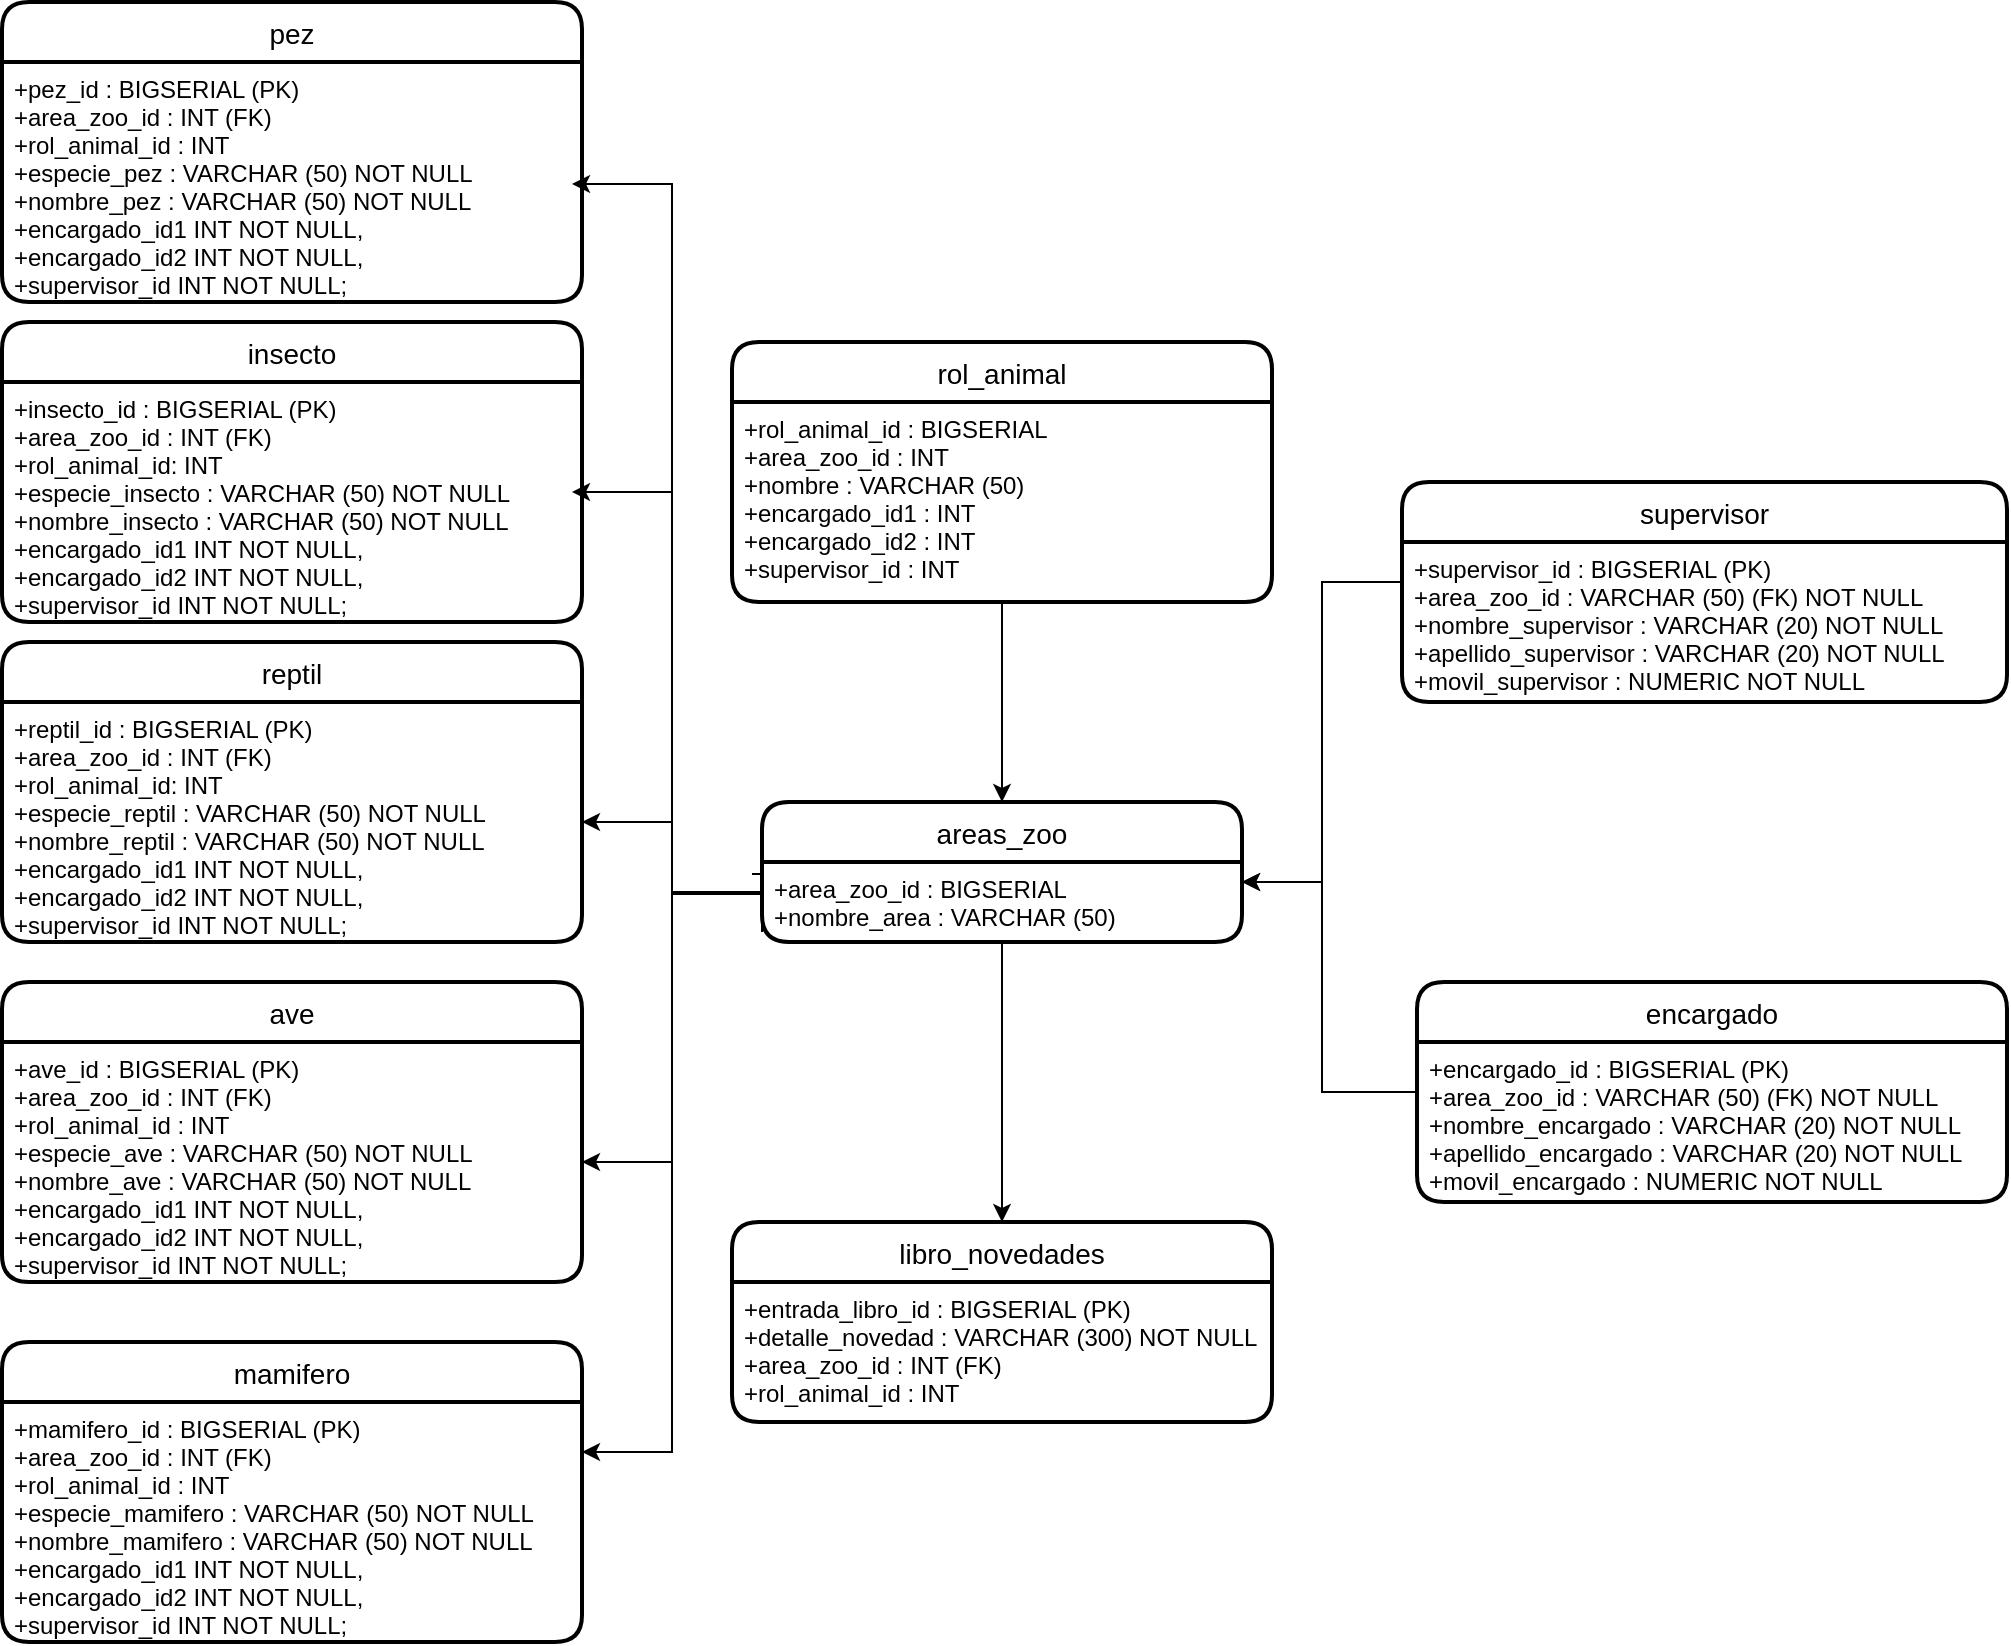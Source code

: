 <mxfile version="14.0.1" type="device"><diagram id="daH1ZvhwVZwVx1b2ZrHW" name="Page-1"><mxGraphModel dx="744" dy="393" grid="1" gridSize="10" guides="1" tooltips="1" connect="1" arrows="1" fold="1" page="1" pageScale="1" pageWidth="1100" pageHeight="850" math="0" shadow="0"><root><mxCell id="0"/><mxCell id="1" parent="0"/><mxCell id="paqpLmH_ho3VIcE7FJck-5" value="pez" style="swimlane;childLayout=stackLayout;horizontal=1;startSize=30;horizontalStack=0;rounded=1;fontSize=14;fontStyle=0;strokeWidth=2;resizeParent=0;resizeLast=1;shadow=0;dashed=0;align=center;" parent="1" vertex="1"><mxGeometry x="60" y="10" width="290" height="150" as="geometry"/></mxCell><mxCell id="paqpLmH_ho3VIcE7FJck-6" value="+pez_id : BIGSERIAL (PK)&#10;+area_zoo_id : INT (FK)&#10;+rol_animal_id : INT&#10;+especie_pez : VARCHAR (50) NOT NULL&#10;+nombre_pez : VARCHAR (50) NOT NULL&#10;+encargado_id1 INT NOT NULL,&#10;+encargado_id2 INT NOT NULL,&#10;+supervisor_id INT NOT NULL;" style="align=left;strokeColor=none;fillColor=none;spacingLeft=4;fontSize=12;verticalAlign=top;resizable=0;rotatable=0;part=1;" parent="paqpLmH_ho3VIcE7FJck-5" vertex="1"><mxGeometry y="30" width="290" height="120" as="geometry"/></mxCell><mxCell id="paqpLmH_ho3VIcE7FJck-7" value="supervisor" style="swimlane;childLayout=stackLayout;horizontal=1;startSize=30;horizontalStack=0;rounded=1;fontSize=14;fontStyle=0;strokeWidth=2;resizeParent=0;resizeLast=1;shadow=0;dashed=0;align=center;" parent="1" vertex="1"><mxGeometry x="760" y="250" width="302.5" height="110" as="geometry"/></mxCell><mxCell id="paqpLmH_ho3VIcE7FJck-8" value="+supervisor_id : BIGSERIAL (PK)&#10;+area_zoo_id : VARCHAR (50) (FK) NOT NULL&#10;+nombre_supervisor : VARCHAR (20) NOT NULL&#10;+apellido_supervisor : VARCHAR (20) NOT NULL&#10;+movil_supervisor : NUMERIC NOT NULL&#10;" style="align=left;strokeColor=none;fillColor=none;spacingLeft=4;fontSize=12;verticalAlign=top;resizable=0;rotatable=0;part=1;" parent="paqpLmH_ho3VIcE7FJck-7" vertex="1"><mxGeometry y="30" width="302.5" height="80" as="geometry"/></mxCell><mxCell id="paqpLmH_ho3VIcE7FJck-9" value="libro_novedades" style="swimlane;childLayout=stackLayout;horizontal=1;startSize=30;horizontalStack=0;rounded=1;fontSize=14;fontStyle=0;strokeWidth=2;resizeParent=0;resizeLast=1;shadow=0;dashed=0;align=center;" parent="1" vertex="1"><mxGeometry x="425" y="620" width="270" height="100" as="geometry"/></mxCell><mxCell id="paqpLmH_ho3VIcE7FJck-10" value="+entrada_libro_id : BIGSERIAL (PK)&#10;+detalle_novedad : VARCHAR (300) NOT NULL&#10;+area_zoo_id : INT (FK)&#10;+rol_animal_id : INT" style="align=left;strokeColor=none;fillColor=none;spacingLeft=4;fontSize=12;verticalAlign=top;resizable=0;rotatable=0;part=1;" parent="paqpLmH_ho3VIcE7FJck-9" vertex="1"><mxGeometry y="30" width="270" height="70" as="geometry"/></mxCell><mxCell id="tHioXNeJ_RFnvAfp1pfF-19" style="edgeStyle=orthogonalEdgeStyle;rounded=0;orthogonalLoop=1;jettySize=auto;html=1;exitX=0;exitY=0.5;exitDx=0;exitDy=0;" parent="1" edge="1"><mxGeometry relative="1" as="geometry"><mxPoint x="680" y="450" as="targetPoint"/><mxPoint x="767.5" y="555" as="sourcePoint"/><Array as="points"><mxPoint x="720" y="555"/><mxPoint x="720" y="450"/></Array></mxGeometry></mxCell><mxCell id="paqpLmH_ho3VIcE7FJck-13" value="encargado" style="swimlane;childLayout=stackLayout;horizontal=1;startSize=30;horizontalStack=0;rounded=1;fontSize=14;fontStyle=0;strokeWidth=2;resizeParent=0;resizeLast=1;shadow=0;dashed=0;align=center;" parent="1" vertex="1"><mxGeometry x="767.5" y="500" width="295" height="110" as="geometry"/></mxCell><mxCell id="paqpLmH_ho3VIcE7FJck-14" value="+encargado_id : BIGSERIAL (PK)&#10;+area_zoo_id : VARCHAR (50) (FK) NOT NULL&#10;+nombre_encargado : VARCHAR (20) NOT NULL&#10;+apellido_encargado : VARCHAR (20) NOT NULL&#10;+movil_encargado : NUMERIC NOT NULL&#10;" style="align=left;strokeColor=none;fillColor=none;spacingLeft=4;fontSize=12;verticalAlign=top;resizable=0;rotatable=0;part=1;" parent="paqpLmH_ho3VIcE7FJck-13" vertex="1"><mxGeometry y="30" width="295" height="80" as="geometry"/></mxCell><mxCell id="paqpLmH_ho3VIcE7FJck-18" value="insecto" style="swimlane;childLayout=stackLayout;horizontal=1;startSize=30;horizontalStack=0;rounded=1;fontSize=14;fontStyle=0;strokeWidth=2;resizeParent=0;resizeLast=1;shadow=0;dashed=0;align=center;" parent="1" vertex="1"><mxGeometry x="60" y="170" width="290" height="150" as="geometry"/></mxCell><mxCell id="paqpLmH_ho3VIcE7FJck-19" value="+insecto_id : BIGSERIAL (PK)&#10;+area_zoo_id : INT (FK)&#10;+rol_animal_id: INT&#10;+especie_insecto : VARCHAR (50) NOT NULL&#10;+nombre_insecto : VARCHAR (50) NOT NULL&#10;+encargado_id1 INT NOT NULL,&#10;+encargado_id2 INT NOT NULL,&#10;+supervisor_id INT NOT NULL;" style="align=left;strokeColor=none;fillColor=none;spacingLeft=4;fontSize=12;verticalAlign=top;resizable=0;rotatable=0;part=1;" parent="paqpLmH_ho3VIcE7FJck-18" vertex="1"><mxGeometry y="30" width="290" height="120" as="geometry"/></mxCell><mxCell id="paqpLmH_ho3VIcE7FJck-20" value="reptil" style="swimlane;childLayout=stackLayout;horizontal=1;startSize=30;horizontalStack=0;rounded=1;fontSize=14;fontStyle=0;strokeWidth=2;resizeParent=0;resizeLast=1;shadow=0;dashed=0;align=center;" parent="1" vertex="1"><mxGeometry x="60" y="330" width="290" height="150" as="geometry"/></mxCell><mxCell id="paqpLmH_ho3VIcE7FJck-21" value="+reptil_id : BIGSERIAL (PK)&#10;+area_zoo_id : INT (FK)&#10;+rol_animal_id: INT&#10;+especie_reptil : VARCHAR (50) NOT NULL&#10;+nombre_reptil : VARCHAR (50) NOT NULL&#10;+encargado_id1 INT NOT NULL,&#10;+encargado_id2 INT NOT NULL,&#10;+supervisor_id INT NOT NULL;" style="align=left;strokeColor=none;fillColor=none;spacingLeft=4;fontSize=12;verticalAlign=top;resizable=0;rotatable=0;part=1;" parent="paqpLmH_ho3VIcE7FJck-20" vertex="1"><mxGeometry y="30" width="290" height="120" as="geometry"/></mxCell><mxCell id="paqpLmH_ho3VIcE7FJck-22" value="ave" style="swimlane;childLayout=stackLayout;horizontal=1;startSize=30;horizontalStack=0;rounded=1;fontSize=14;fontStyle=0;strokeWidth=2;resizeParent=0;resizeLast=1;shadow=0;dashed=0;align=center;" parent="1" vertex="1"><mxGeometry x="60" y="500" width="290" height="150" as="geometry"/></mxCell><mxCell id="paqpLmH_ho3VIcE7FJck-23" value="+ave_id : BIGSERIAL (PK)&#10;+area_zoo_id : INT (FK)&#10;+rol_animal_id : INT&#10;+especie_ave : VARCHAR (50) NOT NULL&#10;+nombre_ave : VARCHAR (50) NOT NULL&#10;+encargado_id1 INT NOT NULL,&#10;+encargado_id2 INT NOT NULL,&#10;+supervisor_id INT NOT NULL;" style="align=left;strokeColor=none;fillColor=none;spacingLeft=4;fontSize=12;verticalAlign=top;resizable=0;rotatable=0;part=1;" parent="paqpLmH_ho3VIcE7FJck-22" vertex="1"><mxGeometry y="30" width="290" height="120" as="geometry"/></mxCell><mxCell id="paqpLmH_ho3VIcE7FJck-25" value="mamifero" style="swimlane;childLayout=stackLayout;horizontal=1;startSize=30;horizontalStack=0;rounded=1;fontSize=14;fontStyle=0;strokeWidth=2;resizeParent=0;resizeLast=1;shadow=0;dashed=0;align=center;" parent="1" vertex="1"><mxGeometry x="60" y="680" width="290" height="150" as="geometry"/></mxCell><mxCell id="paqpLmH_ho3VIcE7FJck-26" value="+mamifero_id : BIGSERIAL (PK)&#10;+area_zoo_id : INT (FK)&#10;+rol_animal_id : INT&#10;+especie_mamifero : VARCHAR (50) NOT NULL&#10;+nombre_mamifero : VARCHAR (50) NOT NULL&#10;+encargado_id1 INT NOT NULL,&#10;+encargado_id2 INT NOT NULL,&#10;+supervisor_id INT NOT NULL;" style="align=left;strokeColor=none;fillColor=none;spacingLeft=4;fontSize=12;verticalAlign=top;resizable=0;rotatable=0;part=1;" parent="paqpLmH_ho3VIcE7FJck-25" vertex="1"><mxGeometry y="30" width="290" height="120" as="geometry"/></mxCell><mxCell id="tHioXNeJ_RFnvAfp1pfF-17" style="edgeStyle=orthogonalEdgeStyle;rounded=0;orthogonalLoop=1;jettySize=auto;html=1;exitX=0;exitY=0.5;exitDx=0;exitDy=0;entryX=1;entryY=0.25;entryDx=0;entryDy=0;" parent="1" edge="1"><mxGeometry relative="1" as="geometry"><mxPoint x="440" y="440" as="sourcePoint"/><mxPoint x="350" y="735" as="targetPoint"/><Array as="points"><mxPoint x="440" y="455"/><mxPoint x="395" y="455"/><mxPoint x="395" y="735"/></Array></mxGeometry></mxCell><mxCell id="tHioXNeJ_RFnvAfp1pfF-9" value="areas_zoo" style="swimlane;childLayout=stackLayout;horizontal=1;startSize=30;horizontalStack=0;rounded=1;fontSize=14;fontStyle=0;strokeWidth=2;resizeParent=0;resizeLast=1;shadow=0;dashed=0;align=center;" parent="1" vertex="1"><mxGeometry x="440" y="410" width="240" height="70" as="geometry"/></mxCell><mxCell id="tHioXNeJ_RFnvAfp1pfF-10" value="+area_zoo_id : BIGSERIAL&#10;+nombre_area : VARCHAR (50)&#10;" style="align=left;strokeColor=none;fillColor=none;spacingLeft=4;fontSize=12;verticalAlign=top;resizable=0;rotatable=0;part=1;" parent="tHioXNeJ_RFnvAfp1pfF-9" vertex="1"><mxGeometry y="30" width="240" height="40" as="geometry"/></mxCell><mxCell id="tHioXNeJ_RFnvAfp1pfF-11" style="edgeStyle=orthogonalEdgeStyle;rounded=0;orthogonalLoop=1;jettySize=auto;html=1;exitX=0.5;exitY=1;exitDx=0;exitDy=0;" parent="1" source="tHioXNeJ_RFnvAfp1pfF-10" target="paqpLmH_ho3VIcE7FJck-9" edge="1"><mxGeometry relative="1" as="geometry"/></mxCell><mxCell id="tHioXNeJ_RFnvAfp1pfF-13" style="edgeStyle=orthogonalEdgeStyle;rounded=0;orthogonalLoop=1;jettySize=auto;html=1;exitX=0;exitY=0.25;exitDx=0;exitDy=0;entryX=1;entryY=0.5;entryDx=0;entryDy=0;" parent="1" edge="1"><mxGeometry relative="1" as="geometry"><mxPoint x="435" y="455" as="sourcePoint"/><mxPoint x="345" y="255" as="targetPoint"/><Array as="points"><mxPoint x="395" y="455"/><mxPoint x="395" y="255"/></Array></mxGeometry></mxCell><mxCell id="tHioXNeJ_RFnvAfp1pfF-14" style="edgeStyle=orthogonalEdgeStyle;rounded=0;orthogonalLoop=1;jettySize=auto;html=1;entryX=1;entryY=0.5;entryDx=0;entryDy=0;" parent="1" edge="1"><mxGeometry relative="1" as="geometry"><mxPoint x="435" y="446" as="sourcePoint"/><mxPoint x="345" y="101" as="targetPoint"/><Array as="points"><mxPoint x="440" y="446"/><mxPoint x="440" y="456"/><mxPoint x="395" y="456"/><mxPoint x="395" y="101"/></Array></mxGeometry></mxCell><mxCell id="tHioXNeJ_RFnvAfp1pfF-15" style="edgeStyle=orthogonalEdgeStyle;rounded=0;orthogonalLoop=1;jettySize=auto;html=1;entryX=1;entryY=0.5;entryDx=0;entryDy=0;" parent="1" target="paqpLmH_ho3VIcE7FJck-21" edge="1"><mxGeometry relative="1" as="geometry"><mxPoint x="440" y="455" as="sourcePoint"/></mxGeometry></mxCell><mxCell id="tHioXNeJ_RFnvAfp1pfF-16" style="edgeStyle=orthogonalEdgeStyle;rounded=0;orthogonalLoop=1;jettySize=auto;html=1;exitX=0;exitY=0.5;exitDx=0;exitDy=0;entryX=1;entryY=0.5;entryDx=0;entryDy=0;" parent="1" edge="1"><mxGeometry relative="1" as="geometry"><mxPoint x="440" y="475" as="sourcePoint"/><mxPoint x="350" y="590" as="targetPoint"/><Array as="points"><mxPoint x="440" y="455"/><mxPoint x="395" y="455"/><mxPoint x="395" y="590"/></Array></mxGeometry></mxCell><mxCell id="tHioXNeJ_RFnvAfp1pfF-18" style="edgeStyle=orthogonalEdgeStyle;rounded=0;orthogonalLoop=1;jettySize=auto;html=1;exitX=0;exitY=0.25;exitDx=0;exitDy=0;entryX=1;entryY=0.25;entryDx=0;entryDy=0;" parent="1" source="paqpLmH_ho3VIcE7FJck-8" target="tHioXNeJ_RFnvAfp1pfF-10" edge="1"><mxGeometry relative="1" as="geometry"/></mxCell><mxCell id="2MfENWj-NXcCdzGQVhiM-1" value="rol_animal" style="swimlane;childLayout=stackLayout;horizontal=1;startSize=30;horizontalStack=0;rounded=1;fontSize=14;fontStyle=0;strokeWidth=2;resizeParent=0;resizeLast=1;shadow=0;dashed=0;align=center;" vertex="1" parent="1"><mxGeometry x="425" y="180" width="270" height="130" as="geometry"/></mxCell><mxCell id="2MfENWj-NXcCdzGQVhiM-2" value="+rol_animal_id : BIGSERIAL&#10;+area_zoo_id : INT&#10;+nombre : VARCHAR (50)&#10;+encargado_id1 : INT&#10;+encargado_id2 : INT&#10;+supervisor_id : INT" style="align=left;strokeColor=none;fillColor=none;spacingLeft=4;fontSize=12;verticalAlign=top;resizable=0;rotatable=0;part=1;" vertex="1" parent="2MfENWj-NXcCdzGQVhiM-1"><mxGeometry y="30" width="270" height="100" as="geometry"/></mxCell><mxCell id="2MfENWj-NXcCdzGQVhiM-4" style="edgeStyle=orthogonalEdgeStyle;rounded=0;orthogonalLoop=1;jettySize=auto;html=1;exitX=0.5;exitY=1;exitDx=0;exitDy=0;entryX=0.5;entryY=0;entryDx=0;entryDy=0;" edge="1" parent="1" source="2MfENWj-NXcCdzGQVhiM-2" target="tHioXNeJ_RFnvAfp1pfF-9"><mxGeometry relative="1" as="geometry"/></mxCell></root></mxGraphModel></diagram></mxfile>
